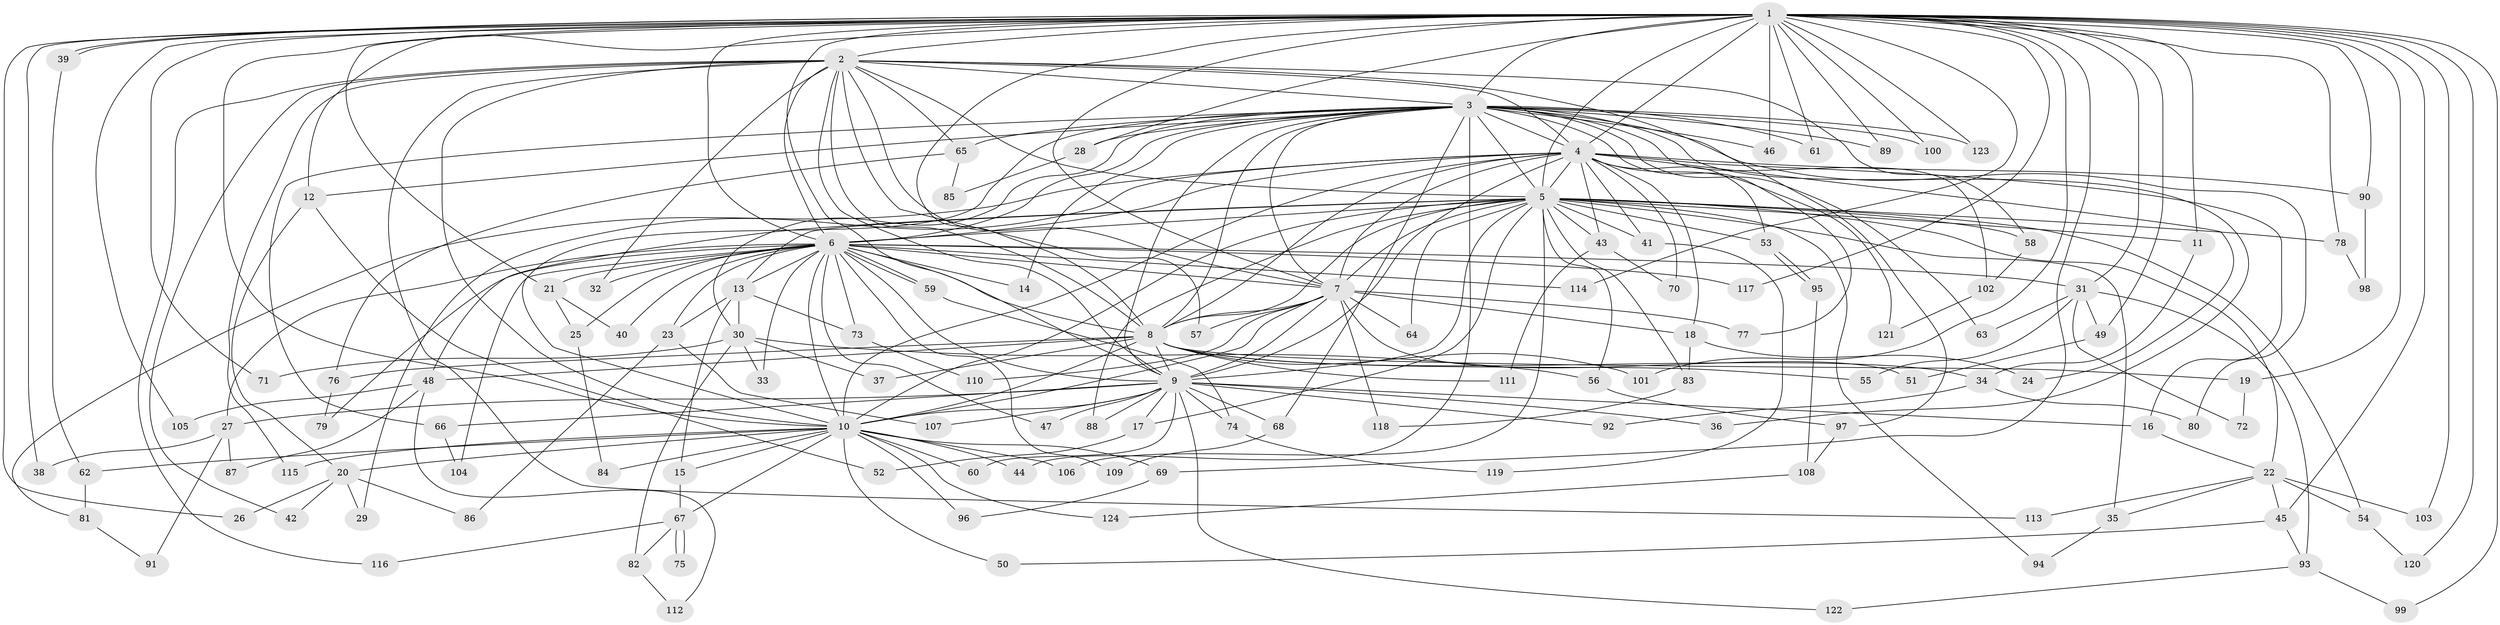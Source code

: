 // coarse degree distribution, {35: 0.010638297872340425, 16: 0.010638297872340425, 27: 0.010638297872340425, 19: 0.010638297872340425, 34: 0.010638297872340425, 25: 0.010638297872340425, 13: 0.010638297872340425, 17: 0.010638297872340425, 20: 0.010638297872340425, 3: 0.1702127659574468, 7: 0.031914893617021274, 2: 0.5212765957446809, 4: 0.1276595744680851, 6: 0.010638297872340425, 5: 0.02127659574468085, 8: 0.010638297872340425, 1: 0.010638297872340425}
// Generated by graph-tools (version 1.1) at 2025/41/03/06/25 10:41:44]
// undirected, 124 vertices, 273 edges
graph export_dot {
graph [start="1"]
  node [color=gray90,style=filled];
  1;
  2;
  3;
  4;
  5;
  6;
  7;
  8;
  9;
  10;
  11;
  12;
  13;
  14;
  15;
  16;
  17;
  18;
  19;
  20;
  21;
  22;
  23;
  24;
  25;
  26;
  27;
  28;
  29;
  30;
  31;
  32;
  33;
  34;
  35;
  36;
  37;
  38;
  39;
  40;
  41;
  42;
  43;
  44;
  45;
  46;
  47;
  48;
  49;
  50;
  51;
  52;
  53;
  54;
  55;
  56;
  57;
  58;
  59;
  60;
  61;
  62;
  63;
  64;
  65;
  66;
  67;
  68;
  69;
  70;
  71;
  72;
  73;
  74;
  75;
  76;
  77;
  78;
  79;
  80;
  81;
  82;
  83;
  84;
  85;
  86;
  87;
  88;
  89;
  90;
  91;
  92;
  93;
  94;
  95;
  96;
  97;
  98;
  99;
  100;
  101;
  102;
  103;
  104;
  105;
  106;
  107;
  108;
  109;
  110;
  111;
  112;
  113;
  114;
  115;
  116;
  117;
  118;
  119;
  120;
  121;
  122;
  123;
  124;
  1 -- 2;
  1 -- 3;
  1 -- 4;
  1 -- 5;
  1 -- 6;
  1 -- 7;
  1 -- 8;
  1 -- 9;
  1 -- 10;
  1 -- 11;
  1 -- 12;
  1 -- 19;
  1 -- 21;
  1 -- 26;
  1 -- 28;
  1 -- 31;
  1 -- 38;
  1 -- 39;
  1 -- 39;
  1 -- 45;
  1 -- 46;
  1 -- 49;
  1 -- 61;
  1 -- 69;
  1 -- 71;
  1 -- 78;
  1 -- 89;
  1 -- 90;
  1 -- 99;
  1 -- 100;
  1 -- 101;
  1 -- 103;
  1 -- 105;
  1 -- 114;
  1 -- 117;
  1 -- 120;
  1 -- 123;
  2 -- 3;
  2 -- 4;
  2 -- 5;
  2 -- 6;
  2 -- 7;
  2 -- 8;
  2 -- 9;
  2 -- 10;
  2 -- 32;
  2 -- 42;
  2 -- 57;
  2 -- 58;
  2 -- 65;
  2 -- 97;
  2 -- 113;
  2 -- 115;
  2 -- 116;
  3 -- 4;
  3 -- 5;
  3 -- 6;
  3 -- 7;
  3 -- 8;
  3 -- 9;
  3 -- 10;
  3 -- 12;
  3 -- 14;
  3 -- 28;
  3 -- 30;
  3 -- 36;
  3 -- 44;
  3 -- 46;
  3 -- 61;
  3 -- 63;
  3 -- 65;
  3 -- 66;
  3 -- 68;
  3 -- 77;
  3 -- 80;
  3 -- 89;
  3 -- 100;
  3 -- 102;
  3 -- 123;
  4 -- 5;
  4 -- 6;
  4 -- 7;
  4 -- 8;
  4 -- 9;
  4 -- 10;
  4 -- 16;
  4 -- 18;
  4 -- 24;
  4 -- 29;
  4 -- 41;
  4 -- 43;
  4 -- 53;
  4 -- 70;
  4 -- 81;
  4 -- 90;
  4 -- 121;
  5 -- 6;
  5 -- 7;
  5 -- 8;
  5 -- 9;
  5 -- 10;
  5 -- 11;
  5 -- 13;
  5 -- 17;
  5 -- 22;
  5 -- 35;
  5 -- 41;
  5 -- 43;
  5 -- 48;
  5 -- 53;
  5 -- 54;
  5 -- 56;
  5 -- 58;
  5 -- 64;
  5 -- 78;
  5 -- 83;
  5 -- 88;
  5 -- 94;
  5 -- 106;
  6 -- 7;
  6 -- 8;
  6 -- 9;
  6 -- 10;
  6 -- 13;
  6 -- 14;
  6 -- 21;
  6 -- 23;
  6 -- 25;
  6 -- 27;
  6 -- 31;
  6 -- 32;
  6 -- 33;
  6 -- 40;
  6 -- 47;
  6 -- 59;
  6 -- 59;
  6 -- 73;
  6 -- 79;
  6 -- 104;
  6 -- 109;
  6 -- 114;
  6 -- 117;
  7 -- 8;
  7 -- 9;
  7 -- 10;
  7 -- 18;
  7 -- 51;
  7 -- 57;
  7 -- 64;
  7 -- 77;
  7 -- 110;
  7 -- 118;
  8 -- 9;
  8 -- 10;
  8 -- 19;
  8 -- 34;
  8 -- 37;
  8 -- 48;
  8 -- 55;
  8 -- 76;
  8 -- 101;
  8 -- 111;
  9 -- 10;
  9 -- 16;
  9 -- 17;
  9 -- 27;
  9 -- 36;
  9 -- 47;
  9 -- 60;
  9 -- 66;
  9 -- 68;
  9 -- 74;
  9 -- 88;
  9 -- 92;
  9 -- 107;
  9 -- 122;
  10 -- 15;
  10 -- 20;
  10 -- 44;
  10 -- 50;
  10 -- 60;
  10 -- 62;
  10 -- 67;
  10 -- 69;
  10 -- 84;
  10 -- 96;
  10 -- 106;
  10 -- 115;
  10 -- 124;
  11 -- 34;
  12 -- 20;
  12 -- 52;
  13 -- 15;
  13 -- 23;
  13 -- 30;
  13 -- 73;
  15 -- 67;
  16 -- 22;
  17 -- 52;
  18 -- 24;
  18 -- 83;
  19 -- 72;
  20 -- 26;
  20 -- 29;
  20 -- 42;
  20 -- 86;
  21 -- 25;
  21 -- 40;
  22 -- 35;
  22 -- 45;
  22 -- 54;
  22 -- 103;
  22 -- 113;
  23 -- 86;
  23 -- 107;
  25 -- 84;
  27 -- 38;
  27 -- 87;
  27 -- 91;
  28 -- 85;
  30 -- 33;
  30 -- 37;
  30 -- 56;
  30 -- 71;
  30 -- 82;
  31 -- 49;
  31 -- 55;
  31 -- 63;
  31 -- 72;
  31 -- 93;
  34 -- 80;
  34 -- 92;
  35 -- 94;
  39 -- 62;
  41 -- 119;
  43 -- 70;
  43 -- 111;
  45 -- 50;
  45 -- 93;
  48 -- 87;
  48 -- 105;
  48 -- 112;
  49 -- 51;
  53 -- 95;
  53 -- 95;
  54 -- 120;
  56 -- 97;
  58 -- 102;
  59 -- 74;
  62 -- 81;
  65 -- 76;
  65 -- 85;
  66 -- 104;
  67 -- 75;
  67 -- 75;
  67 -- 82;
  67 -- 116;
  68 -- 109;
  69 -- 96;
  73 -- 110;
  74 -- 119;
  76 -- 79;
  78 -- 98;
  81 -- 91;
  82 -- 112;
  83 -- 118;
  90 -- 98;
  93 -- 99;
  93 -- 122;
  95 -- 108;
  97 -- 108;
  102 -- 121;
  108 -- 124;
}

